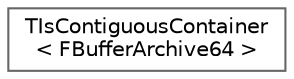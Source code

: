 digraph "Graphical Class Hierarchy"
{
 // INTERACTIVE_SVG=YES
 // LATEX_PDF_SIZE
  bgcolor="transparent";
  edge [fontname=Helvetica,fontsize=10,labelfontname=Helvetica,labelfontsize=10];
  node [fontname=Helvetica,fontsize=10,shape=box,height=0.2,width=0.4];
  rankdir="LR";
  Node0 [id="Node000000",label="TIsContiguousContainer\l\< FBufferArchive64 \>",height=0.2,width=0.4,color="grey40", fillcolor="white", style="filled",URL="$de/d4c/structTIsContiguousContainer_3_01FBufferArchive64_01_4.html",tooltip=" "];
}
